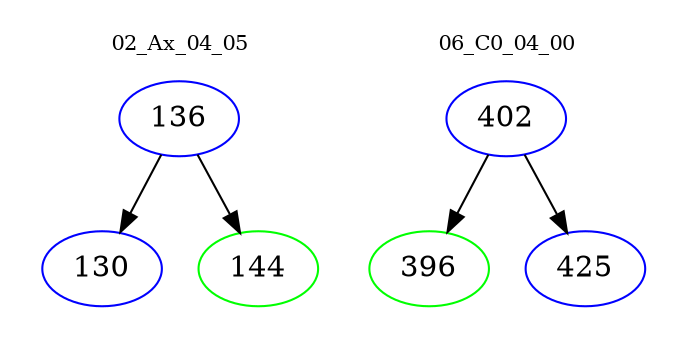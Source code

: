 digraph{
subgraph cluster_0 {
color = white
label = "02_Ax_04_05";
fontsize=10;
T0_136 [label="136", color="blue"]
T0_136 -> T0_130 [color="black"]
T0_130 [label="130", color="blue"]
T0_136 -> T0_144 [color="black"]
T0_144 [label="144", color="green"]
}
subgraph cluster_1 {
color = white
label = "06_C0_04_00";
fontsize=10;
T1_402 [label="402", color="blue"]
T1_402 -> T1_396 [color="black"]
T1_396 [label="396", color="green"]
T1_402 -> T1_425 [color="black"]
T1_425 [label="425", color="blue"]
}
}
